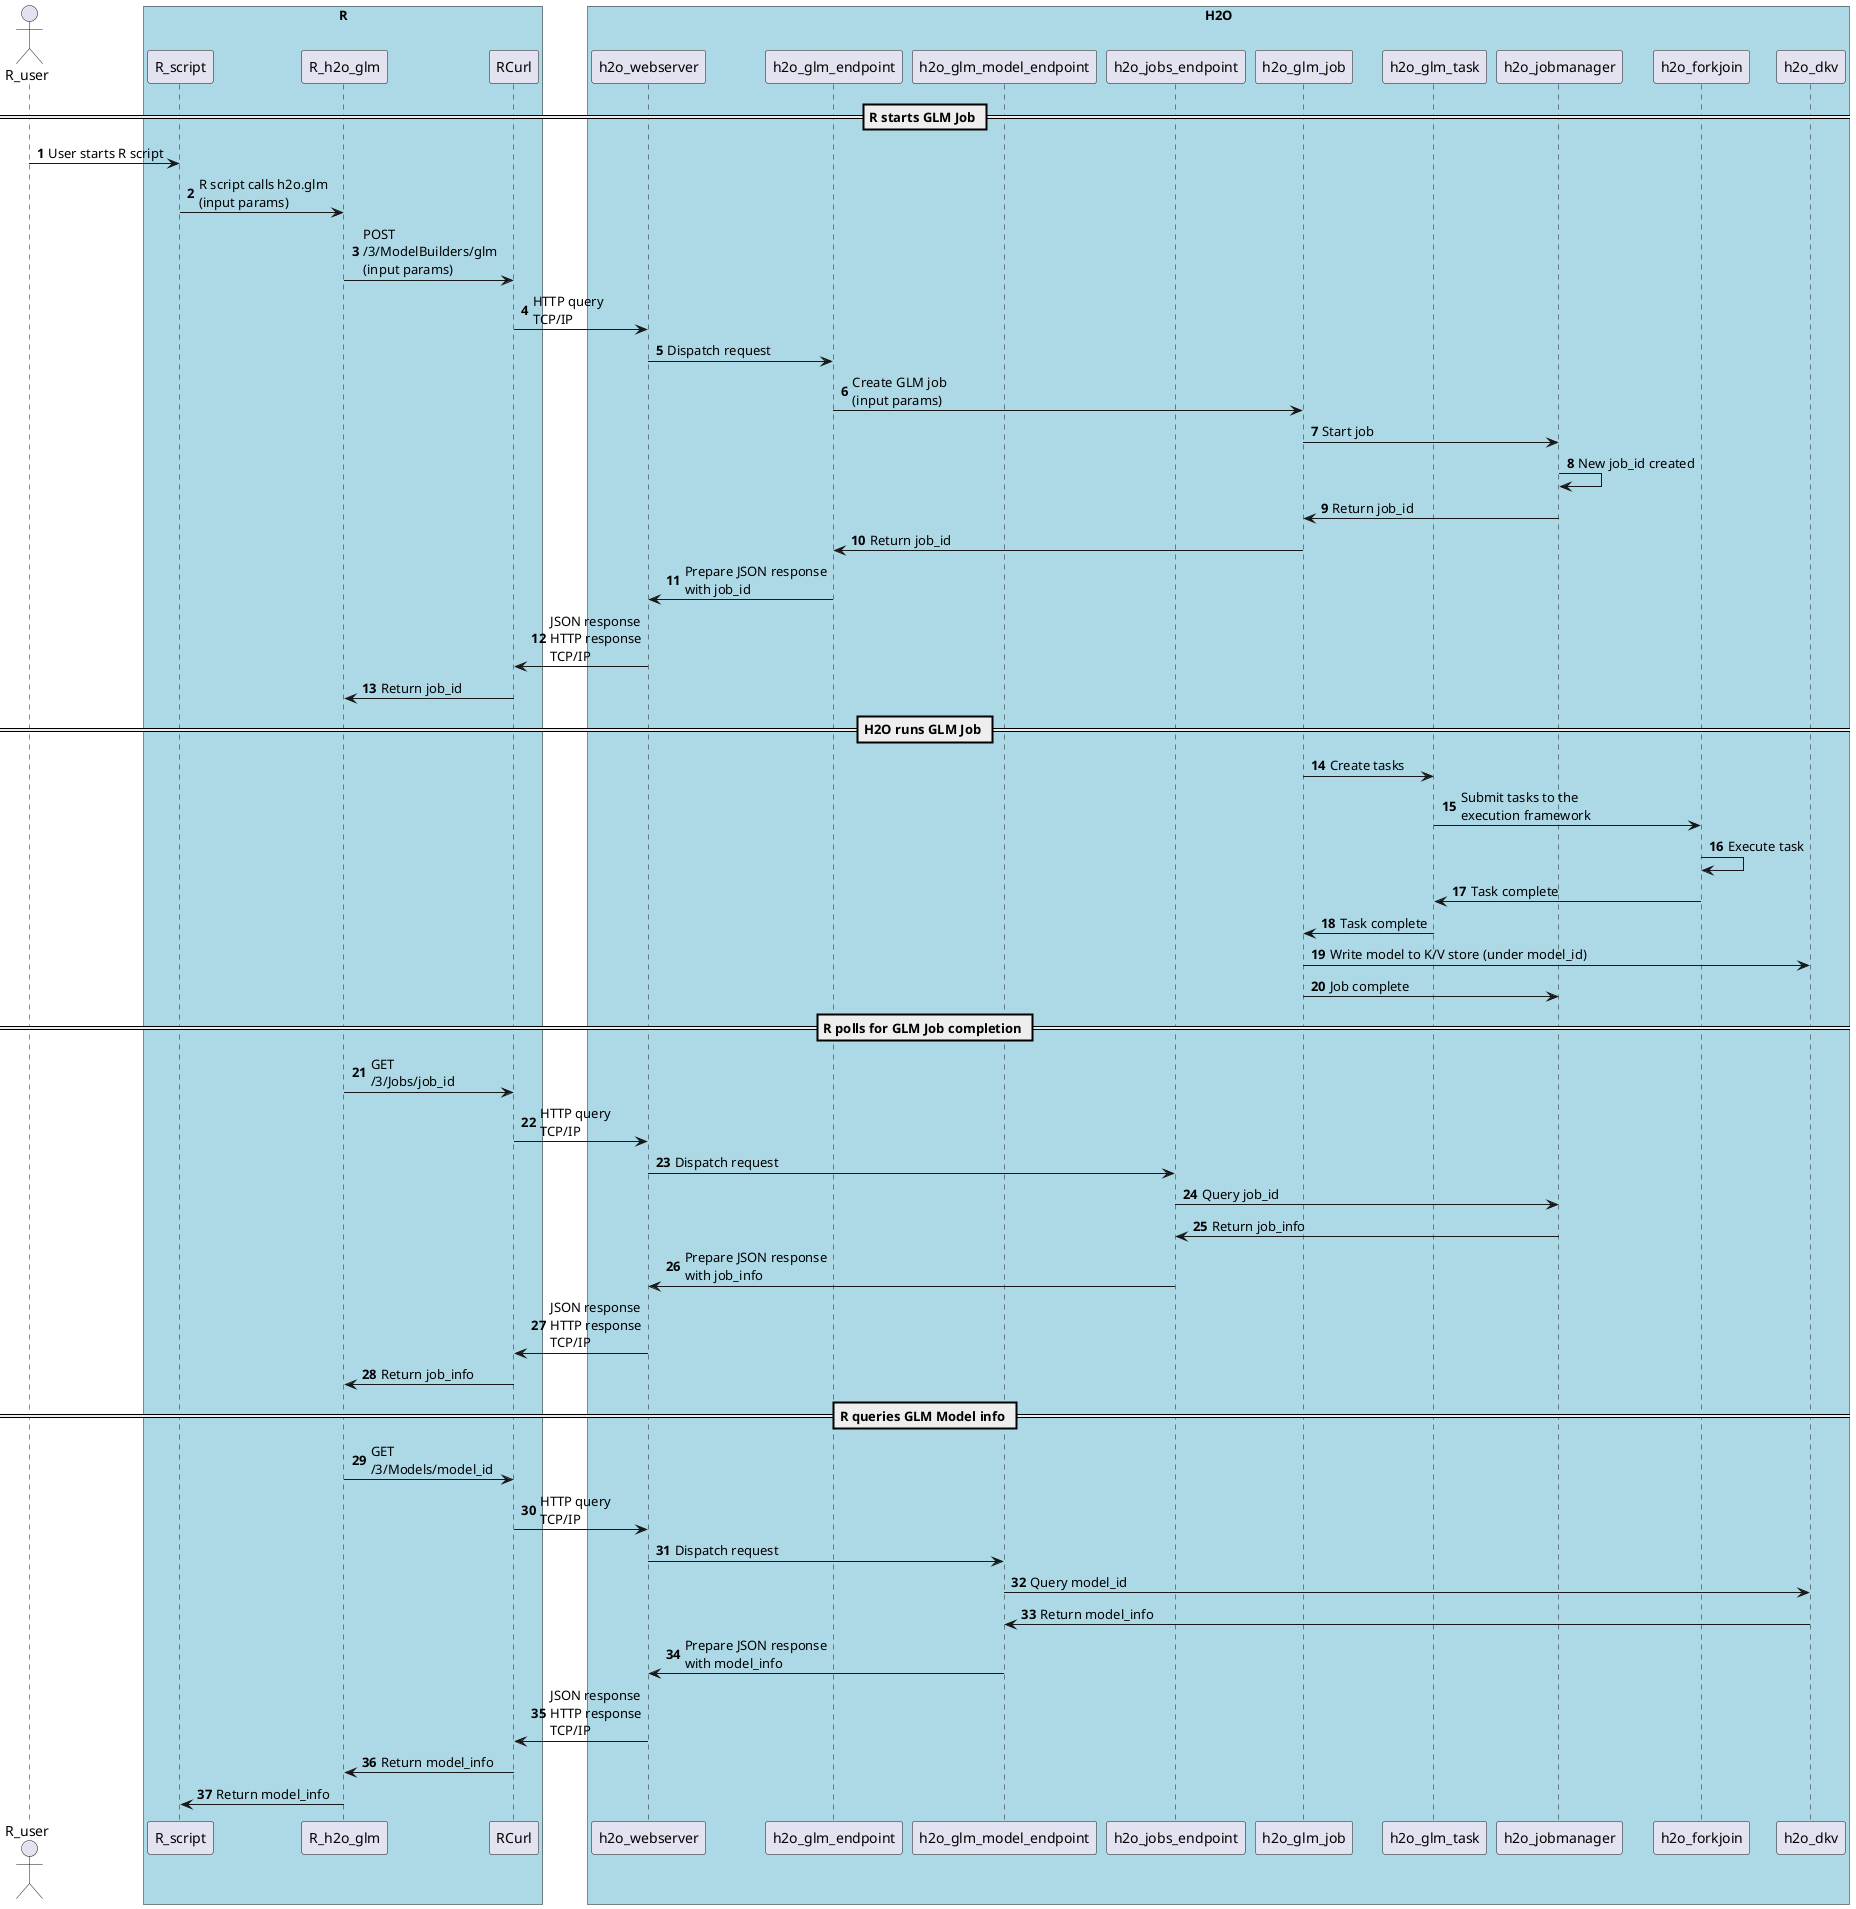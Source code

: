 @startuml

actor R_user

box "R" #LightBlue
    participant R_script
    participant R_h2o_glm
    participant RCurl
end box

box "H2O" #LightBlue
    participant h2o_webserver
    participant h2o_glm_endpoint
    participant h2o_glm_model_endpoint
    participant h2o_jobs_endpoint
    participant h2o_glm_job
    participant h2o_glm_task
    participant h2o_jobmanager
    participant h2o_forkjoin
    participant h2o_dkv
end box

autonumber


== R starts GLM Job ==

R_user           -> R_script : User starts R script
R_script         -> R_h2o_glm : R script calls h2o.glm\n(input params)
R_h2o_glm        -> RCurl : POST\n/3/ModelBuilders/glm\n(input params)
RCurl            -> h2o_webserver : HTTP query\nTCP/IP
h2o_webserver    -> h2o_glm_endpoint : Dispatch request
h2o_glm_endpoint -> h2o_glm_job : Create GLM job\n(input params)
h2o_glm_job      -> h2o_jobmanager : Start job
h2o_jobmanager   -> h2o_jobmanager : New job_id created
h2o_glm_job      <- h2o_jobmanager : Return job_id
h2o_glm_endpoint <- h2o_glm_job : Return job_id
h2o_webserver    <- h2o_glm_endpoint : Prepare JSON response\nwith job_id
RCurl            <- h2o_webserver : JSON response\nHTTP response\nTCP/IP
R_h2o_glm        <- RCurl : Return job_id


== H2O runs GLM Job ==

h2o_glm_job      -> h2o_glm_task : Create tasks
h2o_glm_task     -> h2o_forkjoin : Submit tasks to the\nexecution framework
h2o_forkjoin     -> h2o_forkjoin : Execute task
h2o_glm_task     <- h2o_forkjoin : Task complete
h2o_glm_job      <- h2o_glm_task : Task complete
h2o_glm_job      -> h2o_dkv      : Write model to K/V store (under model_id)
h2o_glm_job      -> h2o_jobmanager : Job complete


== R polls for GLM Job completion ==

R_h2o_glm         -> RCurl : GET\n/3/Jobs/job_id
RCurl             -> h2o_webserver : HTTP query\nTCP/IP
h2o_webserver     -> h2o_jobs_endpoint : Dispatch request
h2o_jobs_endpoint -> h2o_jobmanager : Query job_id
h2o_jobs_endpoint <- h2o_jobmanager : Return job_info
h2o_webserver     <- h2o_jobs_endpoint : Prepare JSON response\nwith job_info
RCurl             <- h2o_webserver : JSON response\nHTTP response\nTCP/IP
R_h2o_glm         <- RCurl : Return job_info


== R queries GLM Model info ==

R_h2o_glm              -> RCurl : GET\n/3/Models/model_id
RCurl                  -> h2o_webserver : HTTP query\nTCP/IP
h2o_webserver          -> h2o_glm_model_endpoint : Dispatch request
h2o_glm_model_endpoint -> h2o_dkv : Query model_id
h2o_glm_model_endpoint <- h2o_dkv : Return model_info
h2o_webserver          <- h2o_glm_model_endpoint : Prepare JSON response\nwith model_info
RCurl                  <- h2o_webserver : JSON response\nHTTP response\nTCP/IP
R_h2o_glm              <- RCurl : Return model_info
R_script               <- R_h2o_glm : Return model_info

@enduml
